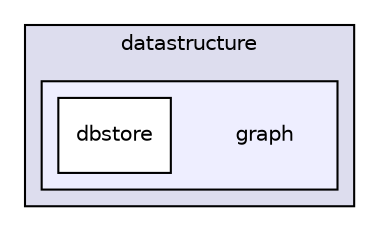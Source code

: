 digraph "/gsa/yktgsa-h1/01/pengwu/Web20/Analytics/ibm_ppl/datastructure/graph" {
  compound=true
  node [ fontsize="10", fontname="Helvetica"];
  edge [ labelfontsize="10", labelfontname="Helvetica"];
  subgraph clusterdir_485def94d9d47ec400cfa3c13f568403 {
    graph [ bgcolor="#ddddee", pencolor="black", label="datastructure" fontname="Helvetica", fontsize="10", URL="dir_485def94d9d47ec400cfa3c13f568403.html"]
  subgraph clusterdir_de574545640bc6519869f80c6b9cce01 {
    graph [ bgcolor="#eeeeff", pencolor="black", label="" URL="dir_de574545640bc6519869f80c6b9cce01.html"];
    dir_de574545640bc6519869f80c6b9cce01 [shape=plaintext label="graph"];
    dir_84c156f12d4e2ce9bdf3f6b57bcfec6b [shape=box label="dbstore" color="black" fillcolor="white" style="filled" URL="dir_84c156f12d4e2ce9bdf3f6b57bcfec6b.html"];
  }
  }
}
